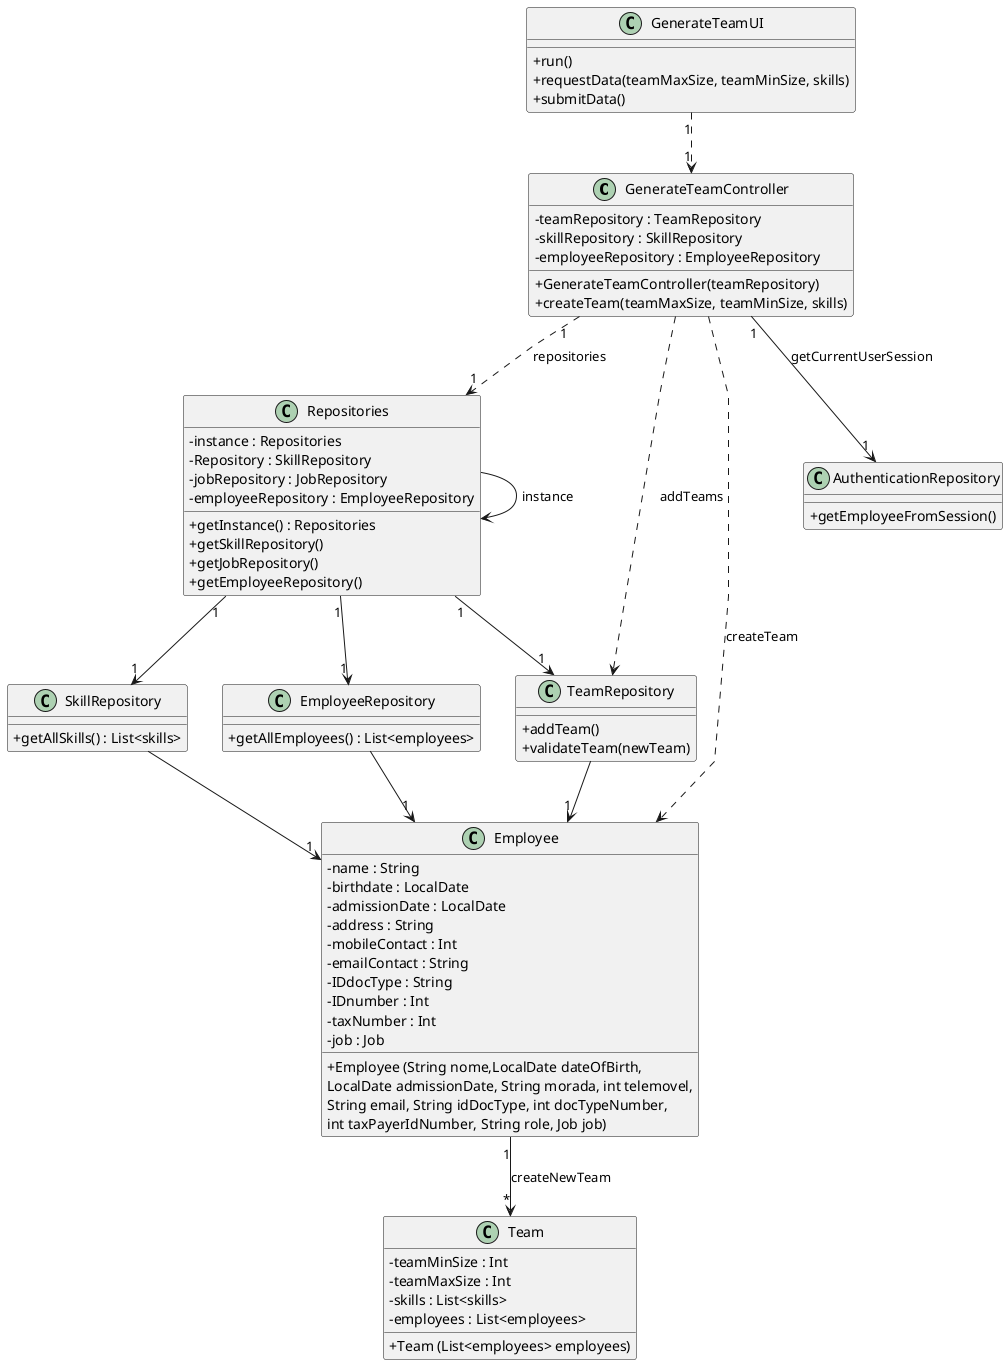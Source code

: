 @startuml
'skinparam monochrome true
skinparam packageStyle rectangle
skinparam shadowing false
skinparam linetype polyline
'skinparam linetype orto

skinparam classAttributeIconSize 0

'left to right direction

class GenerateTeamController {
    -teamRepository : TeamRepository
    -skillRepository : SkillRepository
    -employeeRepository : EmployeeRepository
    + GenerateTeamController(teamRepository)
    + createTeam(teamMaxSize, teamMinSize, skills)

}


class GenerateTeamUI {
    +run()
    +requestData(teamMaxSize, teamMinSize, skills)
    +submitData()
}


class Employee{
    -name : String
    -birthdate : LocalDate
    -admissionDate : LocalDate
    -address : String
    -mobileContact : Int
    -emailContact : String
    -IDdocType : String
    -IDnumber : Int
    -taxNumber : Int
    -job : Job

    +Employee (String nome,LocalDate dateOfBirth,\nLocalDate admissionDate, String morada, int telemovel,\nString email, String idDocType, int docTypeNumber,\nint taxPayerIdNumber, String role, Job job)
}

class Repositories{
    - instance : Repositories
    - Repository : SkillRepository
    - jobRepository : JobRepository
    - employeeRepository : EmployeeRepository


    + getInstance() : Repositories
    + getSkillRepository()
    + getJobRepository()
    + getEmployeeRepository()
}

class SkillRepository{
    + getAllSkills() : List<skills>
}

class EmployeeRepository{
    + getAllEmployees() : List<employees>
}

class TeamRepository{
    + addTeam()
    + validateTeam(newTeam)
}

class AuthenticationRepository{
    + getEmployeeFromSession()
}

class Team{
    -teamMinSize : Int
    -teamMaxSize : Int
    -skills : List<skills>
    -employees : List<employees>
    +Team (List<employees> employees)
}

SkillRepository --> "1" Employee

EmployeeRepository --> "1" Employee

TeamRepository --> "1" Employee

GenerateTeamUI "1" ..> "1" GenerateTeamController

Repositories -> Repositories : instance
Repositories "1" --> "1" SkillRepository
Repositories "1" --> "1" EmployeeRepository
Repositories "1" --> "1" TeamRepository

Employee "1" --> "*" Team : createNewTeam

GenerateTeamController ..> TeamRepository: addTeams
GenerateTeamController "1" ..> "1" Repositories : repositories
GenerateTeamController ..> Employee : createTeam
GenerateTeamController "1" --> "1" AuthenticationRepository : getCurrentUserSession

@enduml